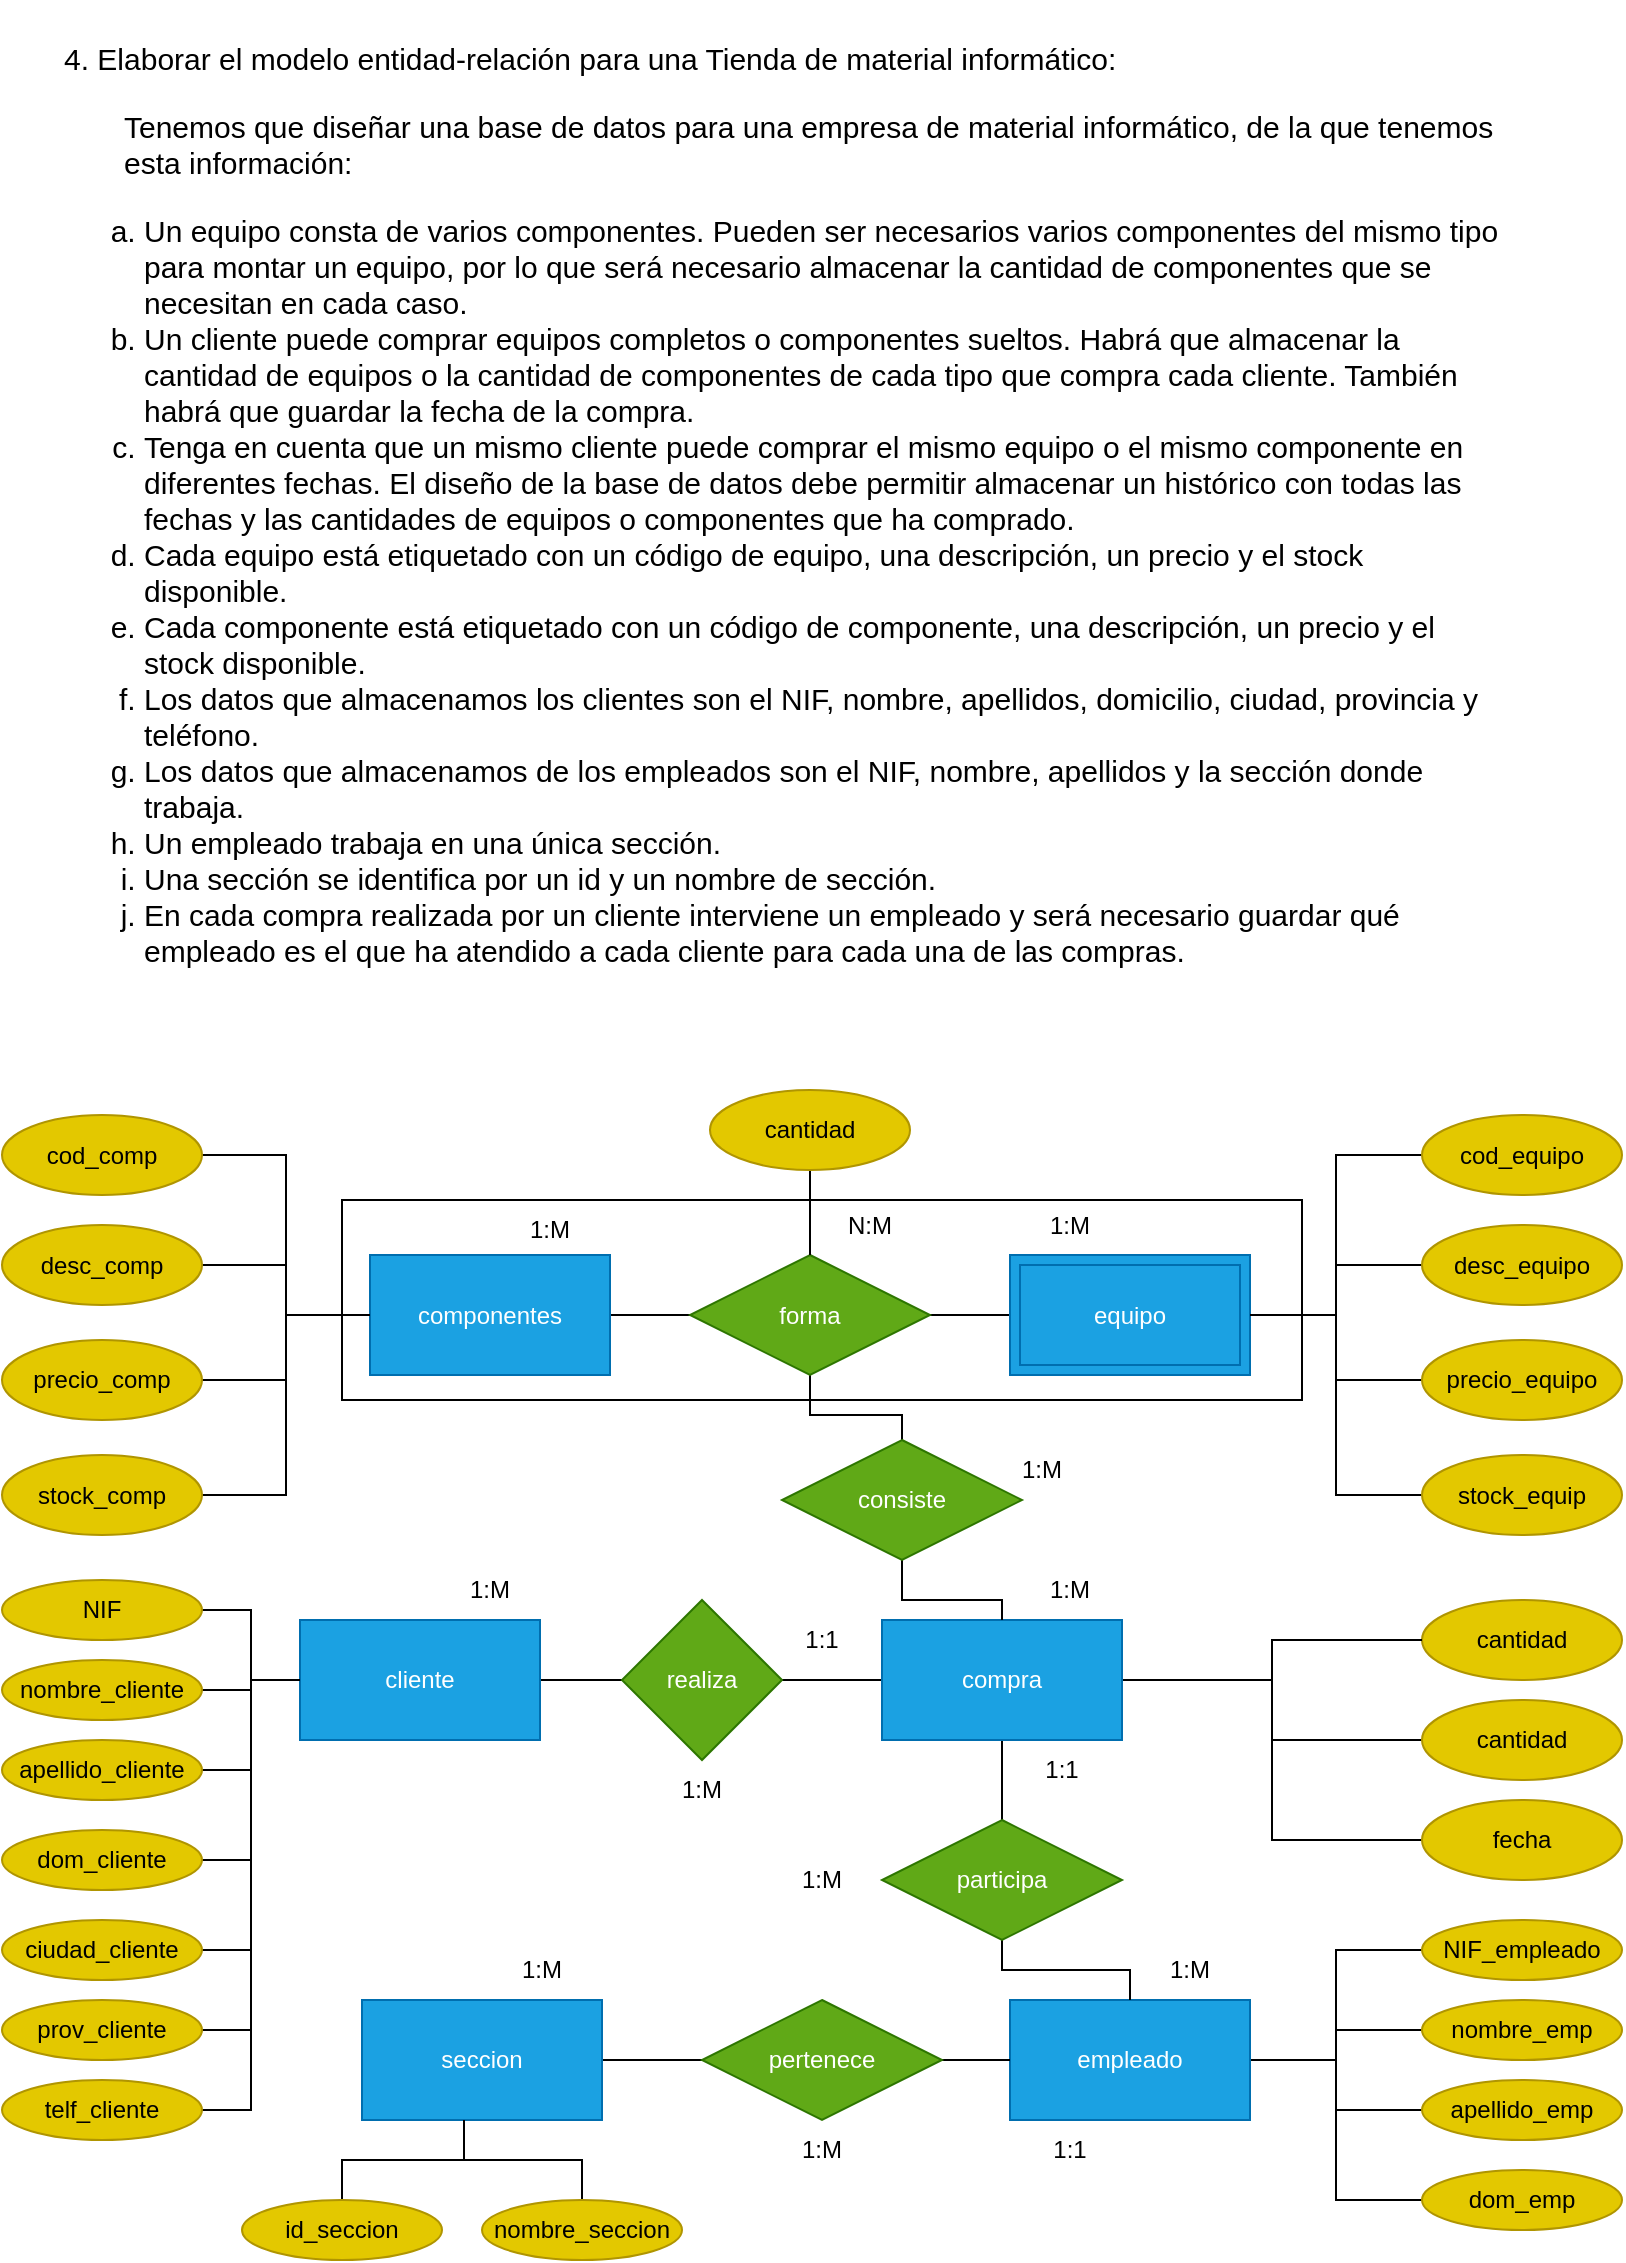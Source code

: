 <mxfile version="19.0.3" type="device"><diagram id="rhUSSljQK1aT7vhDs3L1" name="Página-1"><mxGraphModel dx="1182" dy="835" grid="1" gridSize="10" guides="1" tooltips="1" connect="1" arrows="1" fold="1" page="1" pageScale="1" pageWidth="827" pageHeight="1169" math="0" shadow="0"><root><mxCell id="0"/><mxCell id="1" parent="0"/><mxCell id="rq8hlaR3DHAXxkgcykA_-123" value="" style="rounded=0;whiteSpace=wrap;html=1;fillColor=none;" vertex="1" parent="1"><mxGeometry x="180" y="620" width="480" height="100" as="geometry"/></mxCell><mxCell id="veoLWMbaufiroSFvNbdS-1" value="&lt;p style=&quot;box-sizing: border-box ; margin-top: 0px ; margin-bottom: 1rem ; font-size: 15px ; text-align: left&quot;&gt;&lt;font color=&quot;#000000&quot; style=&quot;background-color: rgb(255 , 255 , 255)&quot;&gt;4. Elaborar el modelo entidad-relación para una Tienda de material informático:&lt;/font&gt;&lt;/p&gt;&lt;div style=&quot;box-sizing: border-box ; font-size: 15px ; text-align: left ; margin-left: 30px&quot; class=&quot;editor-indent&quot;&gt;&lt;p style=&quot;box-sizing: border-box ; margin-top: 0px ; margin-bottom: 1rem&quot;&gt;&lt;font color=&quot;#000000&quot; style=&quot;background-color: rgb(255 , 255 , 255)&quot;&gt;Tenemos que diseñar una base de datos para una empresa de material informático, de la que tenemos esta información:&lt;/font&gt;&lt;/p&gt;&lt;/div&gt;&lt;p style=&quot;box-sizing: border-box ; margin-top: 0px ; margin-bottom: 1rem ; font-size: 15px ; text-align: left&quot;&gt;&lt;/p&gt;&lt;ol style=&quot;box-sizing: border-box ; margin-top: 0px ; margin-bottom: 1rem ; font-size: 15px ; text-align: left ; list-style-type: lower-alpha&quot;&gt;&lt;li style=&quot;box-sizing: border-box&quot;&gt;&lt;font color=&quot;#000000&quot; style=&quot;background-color: rgb(255 , 255 , 255)&quot;&gt;Un equipo consta de varios componentes. Pueden ser necesarios varios componentes del mismo tipo para montar un equipo, por lo que será necesario almacenar la cantidad de componentes que se necesitan en cada caso.&lt;/font&gt;&lt;/li&gt;&lt;li style=&quot;box-sizing: border-box&quot;&gt;&lt;font color=&quot;#000000&quot; style=&quot;background-color: rgb(255 , 255 , 255)&quot;&gt;Un cliente puede comprar equipos completos o componentes sueltos. Habrá que almacenar la cantidad de equipos o la cantidad de componentes de cada tipo que compra cada cliente. También habrá que guardar la fecha de la compra.&lt;/font&gt;&lt;/li&gt;&lt;li style=&quot;box-sizing: border-box&quot;&gt;&lt;font color=&quot;#000000&quot; style=&quot;background-color: rgb(255 , 255 , 255)&quot;&gt;Tenga en cuenta que un mismo cliente puede comprar el mismo equipo o el mismo componente en diferentes fechas. El diseño de la base de datos debe permitir almacenar un histórico con todas las fechas y las cantidades de equipos o componentes que ha comprado.&lt;/font&gt;&lt;/li&gt;&lt;li style=&quot;box-sizing: border-box&quot;&gt;&lt;font color=&quot;#000000&quot; style=&quot;background-color: rgb(255 , 255 , 255)&quot;&gt;Cada equipo está etiquetado con un código de equipo, una descripción, un precio y el stock disponible.&lt;/font&gt;&lt;/li&gt;&lt;li style=&quot;box-sizing: border-box&quot;&gt;&lt;font color=&quot;#000000&quot; style=&quot;background-color: rgb(255 , 255 , 255)&quot;&gt;Cada componente está etiquetado con un código de componente, una descripción, un precio y el stock disponible.&lt;/font&gt;&lt;/li&gt;&lt;li style=&quot;box-sizing: border-box&quot;&gt;&lt;font color=&quot;#000000&quot; style=&quot;background-color: rgb(255 , 255 , 255)&quot;&gt;Los datos que almacenamos los clientes son el NIF, nombre, apellidos, domicilio, ciudad, provincia y teléfono.&lt;/font&gt;&lt;/li&gt;&lt;li style=&quot;box-sizing: border-box&quot;&gt;&lt;font color=&quot;#000000&quot; style=&quot;background-color: rgb(255 , 255 , 255)&quot;&gt;Los datos que almacenamos de los empleados son el NIF, nombre, apellidos y la sección donde trabaja.&lt;/font&gt;&lt;/li&gt;&lt;li style=&quot;box-sizing: border-box&quot;&gt;&lt;font color=&quot;#000000&quot; style=&quot;background-color: rgb(255 , 255 , 255)&quot;&gt;Un empleado trabaja en una única sección.&lt;/font&gt;&lt;/li&gt;&lt;li style=&quot;box-sizing: border-box&quot;&gt;&lt;font color=&quot;#000000&quot; style=&quot;background-color: rgb(255 , 255 , 255)&quot;&gt;Una sección se identifica por un id y un nombre de sección.&lt;/font&gt;&lt;/li&gt;&lt;li style=&quot;box-sizing: border-box&quot;&gt;&lt;font color=&quot;#000000&quot; style=&quot;background-color: rgb(255 , 255 , 255)&quot;&gt;En cada compra realizada por un cliente interviene un empleado y será necesario guardar qué empleado es el que ha atendido a cada cliente para cada una de las compras.&lt;/font&gt;&lt;/li&gt;&lt;/ol&gt;" style="text;html=1;strokeColor=none;fillColor=none;align=center;verticalAlign=middle;whiteSpace=wrap;rounded=0;" parent="1" vertex="1"><mxGeometry x="40" y="20" width="720" height="520" as="geometry"/></mxCell><mxCell id="25" style="edgeStyle=orthogonalEdgeStyle;rounded=0;html=1;exitX=1;exitY=0.5;exitDx=0;exitDy=0;entryX=0;entryY=0.5;entryDx=0;entryDy=0;fontColor=#FFFFFF;startArrow=none;startFill=0;endArrow=none;endFill=0;" parent="1" source="veoLWMbaufiroSFvNbdS-3" target="veoLWMbaufiroSFvNbdS-4" edge="1"><mxGeometry relative="1" as="geometry"/></mxCell><mxCell id="veoLWMbaufiroSFvNbdS-3" value="cliente" style="rounded=0;whiteSpace=wrap;html=1;labelBackgroundColor=none;strokeColor=#006EAF;fillColor=#1ba1e2;fontColor=#ffffff;" parent="1" vertex="1"><mxGeometry x="159" y="830" width="120" height="60" as="geometry"/></mxCell><mxCell id="17" style="edgeStyle=none;html=1;exitX=1;exitY=0.5;exitDx=0;exitDy=0;entryX=0.5;entryY=0;entryDx=0;entryDy=0;fontColor=#FFFFFF;endArrow=none;endFill=0;strokeColor=none;startArrow=none;startFill=0;" parent="1" source="122" target="10" edge="1"><mxGeometry relative="1" as="geometry"/></mxCell><mxCell id="80" style="edgeStyle=orthogonalEdgeStyle;rounded=0;html=1;exitX=1;exitY=0.5;exitDx=0;exitDy=0;entryX=0;entryY=0.5;entryDx=0;entryDy=0;fontColor=#FFFFFF;startArrow=none;startFill=0;endArrow=none;endFill=0;" parent="1" source="veoLWMbaufiroSFvNbdS-4" target="74" edge="1"><mxGeometry relative="1" as="geometry"/></mxCell><mxCell id="veoLWMbaufiroSFvNbdS-4" value="realiza" style="rhombus;whiteSpace=wrap;html=1;labelBackgroundColor=none;strokeColor=#2D7600;fillColor=#60a917;fontColor=#ffffff;" parent="1" vertex="1"><mxGeometry x="320" y="820" width="80" height="80" as="geometry"/></mxCell><mxCell id="14" style="edgeStyle=none;html=1;exitX=1;exitY=0.5;exitDx=0;exitDy=0;entryX=0;entryY=0.5;entryDx=0;entryDy=0;fontColor=#FFFFFF;endArrow=none;endFill=0;" parent="1" source="veoLWMbaufiroSFvNbdS-5" target="13" edge="1"><mxGeometry relative="1" as="geometry"/></mxCell><mxCell id="veoLWMbaufiroSFvNbdS-5" value="componentes" style="rounded=0;whiteSpace=wrap;html=1;labelBackgroundColor=none;strokeColor=#006EAF;fillColor=#1ba1e2;fontColor=#ffffff;" parent="1" vertex="1"><mxGeometry x="194" y="647.5" width="120" height="60" as="geometry"/></mxCell><mxCell id="15" style="edgeStyle=none;html=1;exitX=0;exitY=0.5;exitDx=0;exitDy=0;entryX=1;entryY=0.5;entryDx=0;entryDy=0;fontColor=#FFFFFF;endArrow=none;endFill=0;" parent="1" source="5" target="13" edge="1"><mxGeometry relative="1" as="geometry"/></mxCell><mxCell id="5" value="equipo" style="shape=ext;margin=3;double=1;whiteSpace=wrap;html=1;align=center;labelBackgroundColor=none;fontColor=#ffffff;fillColor=#1ba1e2;strokeColor=#006EAF;" parent="1" vertex="1"><mxGeometry x="514" y="647.5" width="120" height="60" as="geometry"/></mxCell><mxCell id="97" style="edgeStyle=orthogonalEdgeStyle;rounded=0;html=1;exitX=1;exitY=0.5;exitDx=0;exitDy=0;entryX=0;entryY=0.5;entryDx=0;entryDy=0;fontColor=#FFFFFF;startArrow=none;startFill=0;endArrow=none;endFill=0;" parent="1" source="10" target="93" edge="1"><mxGeometry relative="1" as="geometry"/></mxCell><mxCell id="98" style="edgeStyle=orthogonalEdgeStyle;rounded=0;html=1;exitX=1;exitY=0.5;exitDx=0;exitDy=0;entryX=0;entryY=0.5;entryDx=0;entryDy=0;fontColor=#FFFFFF;startArrow=none;startFill=0;endArrow=none;endFill=0;" parent="1" source="10" target="94" edge="1"><mxGeometry relative="1" as="geometry"/></mxCell><mxCell id="99" style="edgeStyle=orthogonalEdgeStyle;rounded=0;html=1;exitX=1;exitY=0.5;exitDx=0;exitDy=0;entryX=0;entryY=0.5;entryDx=0;entryDy=0;fontColor=#FFFFFF;startArrow=none;startFill=0;endArrow=none;endFill=0;" parent="1" source="10" target="95" edge="1"><mxGeometry relative="1" as="geometry"/></mxCell><mxCell id="100" style="edgeStyle=orthogonalEdgeStyle;rounded=0;html=1;exitX=1;exitY=0.5;exitDx=0;exitDy=0;entryX=0;entryY=0.5;entryDx=0;entryDy=0;fontColor=#FFFFFF;startArrow=none;startFill=0;endArrow=none;endFill=0;" parent="1" source="10" target="96" edge="1"><mxGeometry relative="1" as="geometry"/></mxCell><mxCell id="10" value="empleado" style="rounded=0;whiteSpace=wrap;html=1;labelBackgroundColor=none;strokeColor=#006EAF;fillColor=#1ba1e2;fontColor=#ffffff;" parent="1" vertex="1"><mxGeometry x="514" y="1020" width="120" height="60" as="geometry"/></mxCell><mxCell id="21" style="edgeStyle=none;rounded=0;html=1;exitX=1;exitY=0.5;exitDx=0;exitDy=0;entryX=0;entryY=0.5;entryDx=0;entryDy=0;fontColor=#FFFFFF;startArrow=none;startFill=0;endArrow=none;endFill=0;" parent="1" source="11" target="12" edge="1"><mxGeometry relative="1" as="geometry"/></mxCell><mxCell id="11" value="seccion" style="rounded=0;whiteSpace=wrap;html=1;labelBackgroundColor=none;strokeColor=#006EAF;fillColor=#1ba1e2;fontColor=#ffffff;" parent="1" vertex="1"><mxGeometry x="190" y="1020" width="120" height="60" as="geometry"/></mxCell><mxCell id="20" style="edgeStyle=none;rounded=0;html=1;exitX=1;exitY=0.5;exitDx=0;exitDy=0;entryX=0;entryY=0.5;entryDx=0;entryDy=0;fontColor=#FFFFFF;startArrow=none;startFill=0;endArrow=none;endFill=0;" parent="1" source="12" target="10" edge="1"><mxGeometry relative="1" as="geometry"/></mxCell><mxCell id="12" value="pertenece" style="shape=rhombus;perimeter=rhombusPerimeter;whiteSpace=wrap;html=1;align=center;labelBackgroundColor=none;fontColor=#ffffff;fillColor=#60a917;strokeColor=#2D7600;" parent="1" vertex="1"><mxGeometry x="360" y="1020" width="120" height="60" as="geometry"/></mxCell><mxCell id="rq8hlaR3DHAXxkgcykA_-125" style="edgeStyle=orthogonalEdgeStyle;rounded=0;orthogonalLoop=1;jettySize=auto;html=1;exitX=0.5;exitY=1;exitDx=0;exitDy=0;entryX=0.5;entryY=0;entryDx=0;entryDy=0;endArrow=none;endFill=0;" edge="1" parent="1" source="13" target="rq8hlaR3DHAXxkgcykA_-124"><mxGeometry relative="1" as="geometry"/></mxCell><mxCell id="13" value="forma" style="shape=rhombus;perimeter=rhombusPerimeter;whiteSpace=wrap;html=1;align=center;labelBackgroundColor=none;fontColor=#ffffff;fillColor=#60a917;strokeColor=#2D7600;" parent="1" vertex="1"><mxGeometry x="354" y="647.5" width="120" height="60" as="geometry"/></mxCell><mxCell id="42" style="edgeStyle=orthogonalEdgeStyle;rounded=0;html=1;exitX=0.5;exitY=1;exitDx=0;exitDy=0;entryX=0.5;entryY=0;entryDx=0;entryDy=0;fontColor=#FFFFFF;startArrow=none;startFill=0;endArrow=none;endFill=0;" parent="1" source="24" target="13" edge="1"><mxGeometry relative="1" as="geometry"/></mxCell><mxCell id="24" value="cantidad" style="ellipse;whiteSpace=wrap;html=1;align=center;labelBackgroundColor=none;fontColor=#000000;fillColor=#e3c800;strokeColor=#B09500;" parent="1" vertex="1"><mxGeometry x="364" y="565" width="100" height="40" as="geometry"/></mxCell><mxCell id="46" style="edgeStyle=orthogonalEdgeStyle;rounded=0;html=1;exitX=0;exitY=0.5;exitDx=0;exitDy=0;entryX=1;entryY=0.5;entryDx=0;entryDy=0;fontColor=#FFFFFF;startArrow=none;startFill=0;endArrow=none;endFill=0;" parent="1" source="26" target="5" edge="1"><mxGeometry relative="1" as="geometry"/></mxCell><mxCell id="26" value="precio_equipo" style="ellipse;whiteSpace=wrap;html=1;align=center;labelBackgroundColor=none;fontColor=#000000;fillColor=#e3c800;strokeColor=#B09500;" parent="1" vertex="1"><mxGeometry x="720" y="690" width="100" height="40" as="geometry"/></mxCell><mxCell id="45" style="edgeStyle=orthogonalEdgeStyle;rounded=0;html=1;exitX=0;exitY=0.5;exitDx=0;exitDy=0;entryX=1;entryY=0.5;entryDx=0;entryDy=0;fontColor=#FFFFFF;startArrow=none;startFill=0;endArrow=none;endFill=0;" parent="1" source="27" target="5" edge="1"><mxGeometry relative="1" as="geometry"/></mxCell><mxCell id="27" value="desc_equipo" style="ellipse;whiteSpace=wrap;html=1;align=center;labelBackgroundColor=none;fontColor=#000000;fillColor=#e3c800;strokeColor=#B09500;" parent="1" vertex="1"><mxGeometry x="720" y="632.5" width="100" height="40" as="geometry"/></mxCell><mxCell id="43" style="edgeStyle=orthogonalEdgeStyle;rounded=0;html=1;exitX=0;exitY=0.5;exitDx=0;exitDy=0;entryX=1;entryY=0.5;entryDx=0;entryDy=0;fontColor=#FFFFFF;startArrow=none;startFill=0;endArrow=none;endFill=0;" parent="1" source="28" target="5" edge="1"><mxGeometry relative="1" as="geometry"/></mxCell><mxCell id="28" value="cod_equipo" style="ellipse;whiteSpace=wrap;html=1;align=center;labelBackgroundColor=none;fontColor=#000000;fillColor=#e3c800;strokeColor=#B09500;" parent="1" vertex="1"><mxGeometry x="720" y="577.5" width="100" height="40" as="geometry"/></mxCell><mxCell id="29" value="cantidad" style="ellipse;whiteSpace=wrap;html=1;align=center;labelBackgroundColor=none;fontColor=#000000;fillColor=#e3c800;strokeColor=#B09500;" parent="1" vertex="1"><mxGeometry x="720" y="820" width="100" height="40" as="geometry"/></mxCell><mxCell id="78" style="edgeStyle=orthogonalEdgeStyle;rounded=0;html=1;exitX=0;exitY=0.5;exitDx=0;exitDy=0;entryX=1;entryY=0.5;entryDx=0;entryDy=0;fontColor=#FFFFFF;startArrow=none;startFill=0;endArrow=none;endFill=0;" parent="1" source="30" target="74" edge="1"><mxGeometry relative="1" as="geometry"/></mxCell><mxCell id="30" value="cantidad" style="ellipse;whiteSpace=wrap;html=1;align=center;labelBackgroundColor=none;fontColor=#000000;fillColor=#e3c800;strokeColor=#B09500;" parent="1" vertex="1"><mxGeometry x="720" y="870" width="100" height="40" as="geometry"/></mxCell><mxCell id="47" style="edgeStyle=orthogonalEdgeStyle;rounded=0;html=1;exitX=0;exitY=0.5;exitDx=0;exitDy=0;entryX=1;entryY=0.5;entryDx=0;entryDy=0;fontColor=#FFFFFF;startArrow=none;startFill=0;endArrow=none;endFill=0;" parent="1" source="32" target="5" edge="1"><mxGeometry relative="1" as="geometry"/></mxCell><mxCell id="32" value="stock_equip" style="ellipse;whiteSpace=wrap;html=1;align=center;labelBackgroundColor=none;fontColor=#000000;fillColor=#e3c800;strokeColor=#B09500;" parent="1" vertex="1"><mxGeometry x="720" y="747.5" width="100" height="40" as="geometry"/></mxCell><mxCell id="40" style="edgeStyle=orthogonalEdgeStyle;rounded=0;html=1;exitX=1;exitY=0.5;exitDx=0;exitDy=0;entryX=0;entryY=0.5;entryDx=0;entryDy=0;fontColor=#FFFFFF;startArrow=none;startFill=0;endArrow=none;endFill=0;" parent="1" source="33" target="veoLWMbaufiroSFvNbdS-5" edge="1"><mxGeometry relative="1" as="geometry"/></mxCell><mxCell id="33" value="precio_comp" style="ellipse;whiteSpace=wrap;html=1;align=center;labelBackgroundColor=none;fontColor=#000000;fillColor=#e3c800;strokeColor=#B09500;" parent="1" vertex="1"><mxGeometry x="10" y="690" width="100" height="40" as="geometry"/></mxCell><mxCell id="39" style="edgeStyle=orthogonalEdgeStyle;rounded=0;html=1;exitX=1;exitY=0.5;exitDx=0;exitDy=0;entryX=0;entryY=0.5;entryDx=0;entryDy=0;fontColor=#FFFFFF;startArrow=none;startFill=0;endArrow=none;endFill=0;" parent="1" source="34" target="veoLWMbaufiroSFvNbdS-5" edge="1"><mxGeometry relative="1" as="geometry"/></mxCell><mxCell id="34" value="desc_comp" style="ellipse;whiteSpace=wrap;html=1;align=center;labelBackgroundColor=none;fontColor=#000000;fillColor=#e3c800;strokeColor=#B09500;" parent="1" vertex="1"><mxGeometry x="10" y="632.5" width="100" height="40" as="geometry"/></mxCell><mxCell id="37" style="edgeStyle=orthogonalEdgeStyle;rounded=0;html=1;exitX=1;exitY=0.5;exitDx=0;exitDy=0;entryX=0;entryY=0.5;entryDx=0;entryDy=0;fontColor=#FFFFFF;startArrow=none;startFill=0;endArrow=none;endFill=0;" parent="1" source="35" target="veoLWMbaufiroSFvNbdS-5" edge="1"><mxGeometry relative="1" as="geometry"/></mxCell><mxCell id="35" value="cod_comp" style="ellipse;whiteSpace=wrap;html=1;align=center;labelBackgroundColor=none;fontColor=#000000;fillColor=#e3c800;strokeColor=#B09500;" parent="1" vertex="1"><mxGeometry x="10" y="577.5" width="100" height="40" as="geometry"/></mxCell><mxCell id="41" style="edgeStyle=orthogonalEdgeStyle;rounded=0;html=1;exitX=1;exitY=0.5;exitDx=0;exitDy=0;entryX=0;entryY=0.5;entryDx=0;entryDy=0;fontColor=#FFFFFF;startArrow=none;startFill=0;endArrow=none;endFill=0;" parent="1" source="36" target="veoLWMbaufiroSFvNbdS-5" edge="1"><mxGeometry relative="1" as="geometry"/></mxCell><mxCell id="36" value="stock_comp" style="ellipse;whiteSpace=wrap;html=1;align=center;labelBackgroundColor=none;fontColor=#000000;fillColor=#e3c800;strokeColor=#B09500;" parent="1" vertex="1"><mxGeometry x="10" y="747.5" width="100" height="40" as="geometry"/></mxCell><mxCell id="64" style="edgeStyle=orthogonalEdgeStyle;rounded=0;html=1;exitX=1;exitY=0.5;exitDx=0;exitDy=0;entryX=0;entryY=0.5;entryDx=0;entryDy=0;fontColor=#FFFFFF;startArrow=none;startFill=0;endArrow=none;endFill=0;" parent="1" source="51" target="veoLWMbaufiroSFvNbdS-3" edge="1"><mxGeometry relative="1" as="geometry"/></mxCell><mxCell id="51" value="NIF" style="ellipse;whiteSpace=wrap;html=1;align=center;labelBackgroundColor=none;fontColor=#000000;fillColor=#e3c800;strokeColor=#B09500;" parent="1" vertex="1"><mxGeometry x="10" y="810" width="100" height="30" as="geometry"/></mxCell><mxCell id="66" style="edgeStyle=orthogonalEdgeStyle;rounded=0;html=1;exitX=1;exitY=0.5;exitDx=0;exitDy=0;entryX=0;entryY=0.5;entryDx=0;entryDy=0;fontColor=#FFFFFF;startArrow=none;startFill=0;endArrow=none;endFill=0;" parent="1" source="57" target="veoLWMbaufiroSFvNbdS-3" edge="1"><mxGeometry relative="1" as="geometry"/></mxCell><mxCell id="57" value="nombre_cliente" style="ellipse;whiteSpace=wrap;html=1;align=center;labelBackgroundColor=none;fontColor=#000000;fillColor=#e3c800;strokeColor=#B09500;" parent="1" vertex="1"><mxGeometry x="10" y="850" width="100" height="30" as="geometry"/></mxCell><mxCell id="67" style="edgeStyle=orthogonalEdgeStyle;rounded=0;html=1;exitX=1;exitY=0.5;exitDx=0;exitDy=0;entryX=0;entryY=0.5;entryDx=0;entryDy=0;fontColor=#FFFFFF;startArrow=none;startFill=0;endArrow=none;endFill=0;" parent="1" source="58" target="veoLWMbaufiroSFvNbdS-3" edge="1"><mxGeometry relative="1" as="geometry"/></mxCell><mxCell id="58" value="apellido_cliente" style="ellipse;whiteSpace=wrap;html=1;align=center;labelBackgroundColor=none;fontColor=#000000;fillColor=#e3c800;strokeColor=#B09500;" parent="1" vertex="1"><mxGeometry x="10" y="890" width="100" height="30" as="geometry"/></mxCell><mxCell id="68" style="edgeStyle=orthogonalEdgeStyle;rounded=0;html=1;exitX=1;exitY=0.5;exitDx=0;exitDy=0;entryX=0;entryY=0.5;entryDx=0;entryDy=0;fontColor=#FFFFFF;startArrow=none;startFill=0;endArrow=none;endFill=0;" parent="1" source="59" target="veoLWMbaufiroSFvNbdS-3" edge="1"><mxGeometry relative="1" as="geometry"/></mxCell><mxCell id="59" value="dom_cliente" style="ellipse;whiteSpace=wrap;html=1;align=center;labelBackgroundColor=none;fontColor=#000000;fillColor=#e3c800;strokeColor=#B09500;" parent="1" vertex="1"><mxGeometry x="10" y="935" width="100" height="30" as="geometry"/></mxCell><mxCell id="69" style="edgeStyle=orthogonalEdgeStyle;rounded=0;html=1;exitX=1;exitY=0.5;exitDx=0;exitDy=0;entryX=0;entryY=0.5;entryDx=0;entryDy=0;fontColor=#FFFFFF;startArrow=none;startFill=0;endArrow=none;endFill=0;" parent="1" source="60" target="veoLWMbaufiroSFvNbdS-3" edge="1"><mxGeometry relative="1" as="geometry"/></mxCell><mxCell id="60" value="ciudad_cliente" style="ellipse;whiteSpace=wrap;html=1;align=center;labelBackgroundColor=none;fontColor=#000000;fillColor=#e3c800;strokeColor=#B09500;" parent="1" vertex="1"><mxGeometry x="10" y="980" width="100" height="30" as="geometry"/></mxCell><mxCell id="70" style="edgeStyle=orthogonalEdgeStyle;rounded=0;html=1;exitX=1;exitY=0.5;exitDx=0;exitDy=0;entryX=0;entryY=0.5;entryDx=0;entryDy=0;fontColor=#FFFFFF;startArrow=none;startFill=0;endArrow=none;endFill=0;" parent="1" source="61" target="veoLWMbaufiroSFvNbdS-3" edge="1"><mxGeometry relative="1" as="geometry"/></mxCell><mxCell id="61" value="prov_cliente" style="ellipse;whiteSpace=wrap;html=1;align=center;labelBackgroundColor=none;fontColor=#000000;fillColor=#e3c800;strokeColor=#B09500;" parent="1" vertex="1"><mxGeometry x="10" y="1020" width="100" height="30" as="geometry"/></mxCell><mxCell id="71" style="edgeStyle=orthogonalEdgeStyle;rounded=0;html=1;exitX=1;exitY=0.5;exitDx=0;exitDy=0;entryX=0;entryY=0.5;entryDx=0;entryDy=0;fontColor=#FFFFFF;startArrow=none;startFill=0;endArrow=none;endFill=0;" parent="1" source="63" target="veoLWMbaufiroSFvNbdS-3" edge="1"><mxGeometry relative="1" as="geometry"/></mxCell><mxCell id="63" value="telf_cliente" style="ellipse;whiteSpace=wrap;html=1;align=center;labelBackgroundColor=none;fontColor=#000000;fillColor=#e3c800;strokeColor=#B09500;" parent="1" vertex="1"><mxGeometry x="10" y="1060" width="100" height="30" as="geometry"/></mxCell><mxCell id="77" style="edgeStyle=orthogonalEdgeStyle;rounded=0;html=1;exitX=1;exitY=0.5;exitDx=0;exitDy=0;entryX=0;entryY=0.5;entryDx=0;entryDy=0;fontColor=#FFFFFF;startArrow=none;startFill=0;endArrow=none;endFill=0;" parent="1" source="74" target="29" edge="1"><mxGeometry relative="1" as="geometry"/></mxCell><mxCell id="85" style="edgeStyle=orthogonalEdgeStyle;rounded=0;html=1;exitX=0.5;exitY=1;exitDx=0;exitDy=0;entryX=0.5;entryY=0;entryDx=0;entryDy=0;fontColor=#FFFFFF;startArrow=none;startFill=0;endArrow=none;endFill=0;" parent="1" source="74" target="84" edge="1"><mxGeometry relative="1" as="geometry"/></mxCell><mxCell id="79" style="edgeStyle=orthogonalEdgeStyle;rounded=0;html=1;exitX=0;exitY=0.5;exitDx=0;exitDy=0;entryX=1;entryY=0.5;entryDx=0;entryDy=0;fontColor=#FFFFFF;startArrow=none;startFill=0;endArrow=none;endFill=0;" parent="1" source="31" target="74" edge="1"><mxGeometry relative="1" as="geometry"/></mxCell><mxCell id="31" value="fecha" style="ellipse;whiteSpace=wrap;html=1;align=center;labelBackgroundColor=none;fontColor=#000000;fillColor=#e3c800;strokeColor=#B09500;" parent="1" vertex="1"><mxGeometry x="720" y="920" width="100" height="40" as="geometry"/></mxCell><mxCell id="76" value="" style="edgeStyle=none;html=1;exitX=1;exitY=0.5;exitDx=0;exitDy=0;entryX=0.5;entryY=0;entryDx=0;entryDy=0;fontColor=#FFFFFF;endArrow=none;endFill=0;strokeColor=none;startArrow=none;startFill=0;" parent="1" source="74" target="31" edge="1"><mxGeometry relative="1" as="geometry"><mxPoint x="454" y="860" as="sourcePoint"/><mxPoint x="660" y="1020" as="targetPoint"/></mxGeometry></mxCell><mxCell id="86" style="edgeStyle=orthogonalEdgeStyle;rounded=0;html=1;exitX=0.5;exitY=1;exitDx=0;exitDy=0;entryX=0.5;entryY=0;entryDx=0;entryDy=0;fontColor=#FFFFFF;startArrow=none;startFill=0;endArrow=none;endFill=0;" parent="1" source="84" target="10" edge="1"><mxGeometry relative="1" as="geometry"/></mxCell><mxCell id="84" value="participa" style="shape=rhombus;perimeter=rhombusPerimeter;whiteSpace=wrap;html=1;align=center;labelBackgroundColor=none;fontColor=#ffffff;fillColor=#60a917;strokeColor=#2D7600;" parent="1" vertex="1"><mxGeometry x="450" y="930" width="120" height="60" as="geometry"/></mxCell><mxCell id="74" value="compra" style="rounded=0;whiteSpace=wrap;html=1;labelBackgroundColor=none;strokeColor=#006EAF;fillColor=#1ba1e2;fontColor=#ffffff;" parent="1" vertex="1"><mxGeometry x="450" y="830" width="120" height="60" as="geometry"/></mxCell><mxCell id="88" value="" style="edgeStyle=none;html=1;exitX=1;exitY=0.5;exitDx=0;exitDy=0;entryX=0.5;entryY=0;entryDx=0;entryDy=0;fontColor=#FFFFFF;endArrow=none;endFill=0;strokeColor=none;startArrow=none;startFill=0;" parent="1" source="veoLWMbaufiroSFvNbdS-4" target="74" edge="1"><mxGeometry relative="1" as="geometry"><mxPoint x="400" y="860" as="sourcePoint"/><mxPoint x="770" y="920" as="targetPoint"/></mxGeometry></mxCell><mxCell id="92" style="edgeStyle=orthogonalEdgeStyle;rounded=0;html=1;exitX=0.5;exitY=0;exitDx=0;exitDy=0;entryX=0.425;entryY=1;entryDx=0;entryDy=0;entryPerimeter=0;fontColor=#FFFFFF;startArrow=none;startFill=0;endArrow=none;endFill=0;" parent="1" source="89" target="11" edge="1"><mxGeometry relative="1" as="geometry"/></mxCell><mxCell id="89" value="nombre_seccion" style="ellipse;whiteSpace=wrap;html=1;align=center;labelBackgroundColor=none;fontColor=#000000;fillColor=#e3c800;strokeColor=#B09500;" parent="1" vertex="1"><mxGeometry x="250" y="1120" width="100" height="30" as="geometry"/></mxCell><mxCell id="91" style="edgeStyle=orthogonalEdgeStyle;rounded=0;html=1;exitX=0.5;exitY=0;exitDx=0;exitDy=0;entryX=0.425;entryY=1.05;entryDx=0;entryDy=0;entryPerimeter=0;fontColor=#FFFFFF;startArrow=none;startFill=0;endArrow=none;endFill=0;" parent="1" source="90" target="11" edge="1"><mxGeometry relative="1" as="geometry"/></mxCell><mxCell id="90" value="id_seccion" style="ellipse;whiteSpace=wrap;html=1;align=center;labelBackgroundColor=none;fontColor=#000000;fillColor=#e3c800;strokeColor=#B09500;" parent="1" vertex="1"><mxGeometry x="130" y="1120" width="100" height="30" as="geometry"/></mxCell><mxCell id="93" value="NIF_empleado" style="ellipse;whiteSpace=wrap;html=1;align=center;labelBackgroundColor=none;fontColor=#000000;fillColor=#e3c800;strokeColor=#B09500;" parent="1" vertex="1"><mxGeometry x="720" y="980" width="100" height="30" as="geometry"/></mxCell><mxCell id="94" value="nombre_emp" style="ellipse;whiteSpace=wrap;html=1;align=center;labelBackgroundColor=none;fontColor=#000000;fillColor=#e3c800;strokeColor=#B09500;" parent="1" vertex="1"><mxGeometry x="720" y="1020" width="100" height="30" as="geometry"/></mxCell><mxCell id="95" value="apellido_emp" style="ellipse;whiteSpace=wrap;html=1;align=center;labelBackgroundColor=none;fontColor=#000000;fillColor=#e3c800;strokeColor=#B09500;" parent="1" vertex="1"><mxGeometry x="720" y="1060" width="100" height="30" as="geometry"/></mxCell><mxCell id="96" value="dom_emp" style="ellipse;whiteSpace=wrap;html=1;align=center;labelBackgroundColor=none;fontColor=#000000;fillColor=#e3c800;strokeColor=#B09500;" parent="1" vertex="1"><mxGeometry x="720" y="1105" width="100" height="30" as="geometry"/></mxCell><mxCell id="105" value="1:M" style="text;html=1;strokeColor=none;fillColor=none;align=center;verticalAlign=middle;whiteSpace=wrap;rounded=0;labelBackgroundColor=none;fontColor=#FFFFFF;" parent="1" vertex="1"><mxGeometry x="330" y="900" width="60" height="30" as="geometry"/></mxCell><mxCell id="106" value="1:M" style="text;html=1;strokeColor=none;fillColor=none;align=center;verticalAlign=middle;whiteSpace=wrap;rounded=0;labelBackgroundColor=none;fontColor=#FFFFFF;" parent="1" vertex="1"><mxGeometry x="220" y="890" width="60" height="30" as="geometry"/></mxCell><mxCell id="107" value="1:M" style="text;html=1;strokeColor=none;fillColor=none;align=center;verticalAlign=middle;whiteSpace=wrap;rounded=0;labelBackgroundColor=none;fontColor=#FFFFFF;" parent="1" vertex="1"><mxGeometry x="514" y="617.5" width="60" height="30" as="geometry"/></mxCell><mxCell id="108" value="1:M" style="text;html=1;strokeColor=none;fillColor=none;align=center;verticalAlign=middle;whiteSpace=wrap;rounded=0;labelBackgroundColor=none;fontColor=#FFFFFF;" parent="1" vertex="1"><mxGeometry x="254" y="617.5" width="60" height="30" as="geometry"/></mxCell><mxCell id="111" value="N:M" style="text;html=1;strokeColor=none;fillColor=none;align=center;verticalAlign=middle;whiteSpace=wrap;rounded=0;labelBackgroundColor=none;fontColor=#FFFFFF;" parent="1" vertex="1"><mxGeometry x="450" y="740" width="60" height="30" as="geometry"/></mxCell><mxCell id="112" value="N:M" style="text;html=1;strokeColor=none;fillColor=none;align=center;verticalAlign=middle;whiteSpace=wrap;rounded=0;labelBackgroundColor=none;fontColor=#FFFFFF;" parent="1" vertex="1"><mxGeometry x="350" y="740" width="60" height="30" as="geometry"/></mxCell><mxCell id="113" value="N:M" style="text;html=1;strokeColor=none;fillColor=none;align=center;verticalAlign=middle;whiteSpace=wrap;rounded=0;labelBackgroundColor=none;fontColor=#FFFFFF;" parent="1" vertex="1"><mxGeometry x="414" y="620" width="60" height="30" as="geometry"/></mxCell><mxCell id="115" value="1:1" style="text;html=1;strokeColor=none;fillColor=none;align=center;verticalAlign=middle;whiteSpace=wrap;rounded=0;labelBackgroundColor=none;fontColor=#FFFFFF;" parent="1" vertex="1"><mxGeometry x="464" y="1050" width="60" height="30" as="geometry"/></mxCell><mxCell id="116" value="1:1" style="text;html=1;strokeColor=none;fillColor=none;align=center;verticalAlign=middle;whiteSpace=wrap;rounded=0;labelBackgroundColor=none;fontColor=#FFFFFF;" parent="1" vertex="1"><mxGeometry x="510" y="890" width="60" height="30" as="geometry"/></mxCell><mxCell id="117" value="1:1" style="text;html=1;strokeColor=none;fillColor=none;align=center;verticalAlign=middle;whiteSpace=wrap;rounded=0;labelBackgroundColor=none;fontColor=#FFFFFF;" parent="1" vertex="1"><mxGeometry x="400" y="860" width="60" height="30" as="geometry"/></mxCell><mxCell id="119" value="1:M" style="text;html=1;strokeColor=none;fillColor=none;align=center;verticalAlign=middle;whiteSpace=wrap;rounded=0;labelBackgroundColor=none;fontColor=#FFFFFF;" parent="1" vertex="1"><mxGeometry x="390" y="1080" width="60" height="30" as="geometry"/></mxCell><mxCell id="120" value="1:M" style="text;html=1;strokeColor=none;fillColor=none;align=center;verticalAlign=middle;whiteSpace=wrap;rounded=0;labelBackgroundColor=none;fontColor=#FFFFFF;" parent="1" vertex="1"><mxGeometry x="254" y="990" width="60" height="30" as="geometry"/></mxCell><mxCell id="121" value="1:M" style="text;html=1;strokeColor=none;fillColor=none;align=center;verticalAlign=middle;whiteSpace=wrap;rounded=0;labelBackgroundColor=none;fontColor=#FFFFFF;" parent="1" vertex="1"><mxGeometry x="560" y="945" width="60" height="30" as="geometry"/></mxCell><mxCell id="122" value="1:M" style="text;html=1;strokeColor=none;fillColor=none;align=center;verticalAlign=middle;whiteSpace=wrap;rounded=0;labelBackgroundColor=none;fontColor=#FFFFFF;" parent="1" vertex="1"><mxGeometry x="574" y="990" width="60" height="30" as="geometry"/></mxCell><mxCell id="123" value="" style="edgeStyle=none;html=1;exitX=1;exitY=0.5;exitDx=0;exitDy=0;entryX=0.5;entryY=0;entryDx=0;entryDy=0;fontColor=#FFFFFF;endArrow=none;endFill=0;strokeColor=none;startArrow=none;startFill=0;" parent="1" source="31" target="122" edge="1"><mxGeometry relative="1" as="geometry"><mxPoint x="820" y="940" as="sourcePoint"/><mxPoint x="574" y="1020" as="targetPoint"/></mxGeometry></mxCell><mxCell id="cX7hfeD4395L5lyObymr-127" value="1:1" style="text;html=1;strokeColor=none;fillColor=none;align=center;verticalAlign=middle;whiteSpace=wrap;rounded=0;" parent="1" vertex="1"><mxGeometry x="514" y="1080" width="60" height="30" as="geometry"/></mxCell><mxCell id="cX7hfeD4395L5lyObymr-128" value="1:1" style="text;html=1;strokeColor=none;fillColor=none;align=center;verticalAlign=middle;whiteSpace=wrap;rounded=0;" parent="1" vertex="1"><mxGeometry x="510" y="890" width="60" height="30" as="geometry"/></mxCell><mxCell id="cX7hfeD4395L5lyObymr-129" value="1:1" style="text;html=1;strokeColor=none;fillColor=none;align=center;verticalAlign=middle;whiteSpace=wrap;rounded=0;" parent="1" vertex="1"><mxGeometry x="390" y="825" width="60" height="30" as="geometry"/></mxCell><mxCell id="cX7hfeD4395L5lyObymr-131" value="1:M" style="text;html=1;strokeColor=none;fillColor=none;align=center;verticalAlign=middle;whiteSpace=wrap;rounded=0;" parent="1" vertex="1"><mxGeometry x="390" y="1080" width="60" height="30" as="geometry"/></mxCell><mxCell id="cX7hfeD4395L5lyObymr-132" value="1:M" style="text;html=1;strokeColor=none;fillColor=none;align=center;verticalAlign=middle;whiteSpace=wrap;rounded=0;" parent="1" vertex="1"><mxGeometry x="250" y="990" width="60" height="30" as="geometry"/></mxCell><mxCell id="cX7hfeD4395L5lyObymr-133" value="1:M" style="text;html=1;strokeColor=none;fillColor=none;align=center;verticalAlign=middle;whiteSpace=wrap;rounded=0;" parent="1" vertex="1"><mxGeometry x="390" y="945" width="60" height="30" as="geometry"/></mxCell><mxCell id="cX7hfeD4395L5lyObymr-134" value="1:M" style="text;html=1;strokeColor=none;fillColor=none;align=center;verticalAlign=middle;whiteSpace=wrap;rounded=0;" parent="1" vertex="1"><mxGeometry x="574" y="990" width="60" height="30" as="geometry"/></mxCell><mxCell id="cX7hfeD4395L5lyObymr-135" value="1:M" style="text;html=1;strokeColor=none;fillColor=none;align=center;verticalAlign=middle;whiteSpace=wrap;rounded=0;" parent="1" vertex="1"><mxGeometry x="330" y="900" width="60" height="30" as="geometry"/></mxCell><mxCell id="cX7hfeD4395L5lyObymr-136" value="1:M" style="text;html=1;strokeColor=none;fillColor=none;align=center;verticalAlign=middle;whiteSpace=wrap;rounded=0;" parent="1" vertex="1"><mxGeometry x="224" y="800" width="60" height="30" as="geometry"/></mxCell><mxCell id="cX7hfeD4395L5lyObymr-137" value="1:M" style="text;html=1;strokeColor=none;fillColor=none;align=center;verticalAlign=middle;whiteSpace=wrap;rounded=0;" parent="1" vertex="1"><mxGeometry x="254" y="620" width="60" height="30" as="geometry"/></mxCell><mxCell id="cX7hfeD4395L5lyObymr-138" value="1:M" style="text;html=1;strokeColor=none;fillColor=none;align=center;verticalAlign=middle;whiteSpace=wrap;rounded=0;" parent="1" vertex="1"><mxGeometry x="514" y="617.5" width="60" height="30" as="geometry"/></mxCell><mxCell id="cX7hfeD4395L5lyObymr-148" value="N:M" style="text;html=1;strokeColor=none;fillColor=none;align=center;verticalAlign=middle;whiteSpace=wrap;rounded=0;" parent="1" vertex="1"><mxGeometry x="414" y="617.5" width="60" height="30" as="geometry"/></mxCell><mxCell id="rq8hlaR3DHAXxkgcykA_-126" style="edgeStyle=orthogonalEdgeStyle;rounded=0;orthogonalLoop=1;jettySize=auto;html=1;exitX=0.5;exitY=1;exitDx=0;exitDy=0;entryX=0.5;entryY=0;entryDx=0;entryDy=0;endArrow=none;endFill=0;" edge="1" parent="1" source="rq8hlaR3DHAXxkgcykA_-124" target="74"><mxGeometry relative="1" as="geometry"/></mxCell><mxCell id="rq8hlaR3DHAXxkgcykA_-124" value="consiste" style="shape=rhombus;perimeter=rhombusPerimeter;whiteSpace=wrap;html=1;align=center;fillColor=#60a917;fontColor=#ffffff;strokeColor=#2D7600;" vertex="1" parent="1"><mxGeometry x="400" y="740" width="120" height="60" as="geometry"/></mxCell><mxCell id="rq8hlaR3DHAXxkgcykA_-127" value="1:M" style="text;html=1;strokeColor=none;fillColor=none;align=center;verticalAlign=middle;whiteSpace=wrap;rounded=0;" vertex="1" parent="1"><mxGeometry x="500" y="740" width="60" height="30" as="geometry"/></mxCell><mxCell id="rq8hlaR3DHAXxkgcykA_-128" value="1:M" style="text;html=1;strokeColor=none;fillColor=none;align=center;verticalAlign=middle;whiteSpace=wrap;rounded=0;" vertex="1" parent="1"><mxGeometry x="514" y="800" width="60" height="30" as="geometry"/></mxCell></root></mxGraphModel></diagram></mxfile>